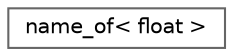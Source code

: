 digraph "类继承关系图"
{
 // LATEX_PDF_SIZE
  bgcolor="transparent";
  edge [fontname=Helvetica,fontsize=10,labelfontname=Helvetica,labelfontsize=10];
  node [fontname=Helvetica,fontsize=10,shape=box,height=0.2,width=0.4];
  rankdir="LR";
  Node0 [id="Node000000",label="name_of\< float \>",height=0.2,width=0.4,color="grey40", fillcolor="white", style="filled",URL="$classname__of_3_01float_01_4.html",tooltip=" "];
}
